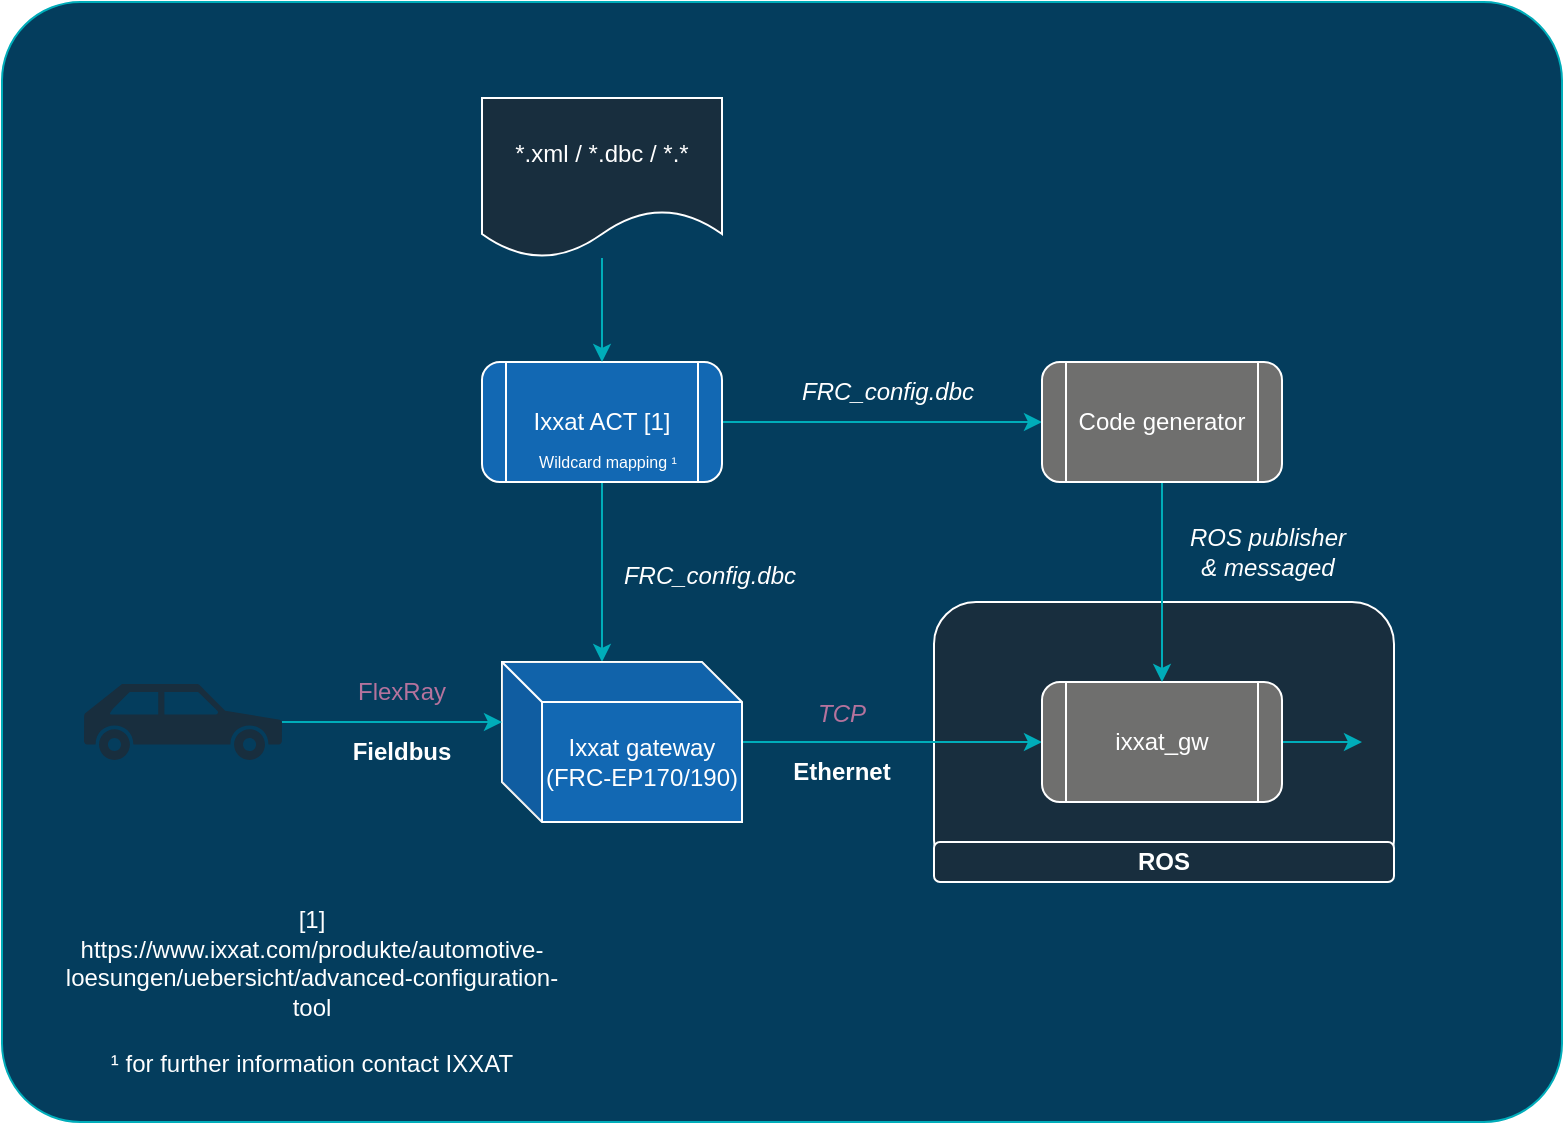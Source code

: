 <mxfile version="20.8.5" type="device"><diagram id="9LpFhBs7e7Qx7NTz3caj" name="Seite-1"><mxGraphModel dx="1434" dy="788" grid="1" gridSize="10" guides="1" tooltips="1" connect="1" arrows="1" fold="1" page="1" pageScale="1" pageWidth="827" pageHeight="1169" math="0" shadow="0"><root><mxCell id="0"/><mxCell id="1" parent="0"/><mxCell id="T4xk3Y2Fy2iOeZr52rGl-40" value="" style="rounded=1;whiteSpace=wrap;html=1;fontColor=#FFFFFF;fillColor=#043d5d;labelBackgroundColor=none;strokeColor=#00adba;arcSize=7;" vertex="1" parent="1"><mxGeometry x="10" y="50" width="780" height="560" as="geometry"/></mxCell><mxCell id="T4xk3Y2Fy2iOeZr52rGl-19" value="" style="group;fillColor=#182E3E;labelBackgroundColor=none;fontColor=#FFFFFF;rounded=1;" vertex="1" connectable="0" parent="1"><mxGeometry x="476" y="350" width="230" height="140" as="geometry"/></mxCell><mxCell id="T4xk3Y2Fy2iOeZr52rGl-13" value="" style="rounded=1;whiteSpace=wrap;html=1;labelBackgroundColor=none;fillColor=#182E3E;strokeColor=#FFFFFF;fontColor=#FFFFFF;" vertex="1" parent="T4xk3Y2Fy2iOeZr52rGl-19"><mxGeometry width="230" height="140" as="geometry"/></mxCell><mxCell id="T4xk3Y2Fy2iOeZr52rGl-18" value="&lt;b&gt;&lt;font color=&quot;#FFFFFF&quot;&gt;ROS&lt;/font&gt;&lt;/b&gt;" style="rounded=1;whiteSpace=wrap;html=1;fillColor=#182E3E;labelBackgroundColor=none;strokeColor=#FFFFFF;fontColor=#FFFFFF;" vertex="1" parent="T4xk3Y2Fy2iOeZr52rGl-19"><mxGeometry y="120" width="230" height="20" as="geometry"/></mxCell><mxCell id="T4xk3Y2Fy2iOeZr52rGl-6" style="edgeStyle=orthogonalEdgeStyle;rounded=1;orthogonalLoop=1;jettySize=auto;html=1;entryX=0;entryY=0;entryDx=50;entryDy=0;entryPerimeter=0;labelBackgroundColor=none;strokeColor=#00adba;fontColor=default;" edge="1" parent="1" source="T4xk3Y2Fy2iOeZr52rGl-1" target="T4xk3Y2Fy2iOeZr52rGl-5"><mxGeometry relative="1" as="geometry"/></mxCell><mxCell id="T4xk3Y2Fy2iOeZr52rGl-23" style="edgeStyle=orthogonalEdgeStyle;rounded=1;orthogonalLoop=1;jettySize=auto;html=1;labelBackgroundColor=none;strokeColor=#00adba;fontColor=default;" edge="1" parent="1" source="T4xk3Y2Fy2iOeZr52rGl-1" target="T4xk3Y2Fy2iOeZr52rGl-21"><mxGeometry relative="1" as="geometry"/></mxCell><mxCell id="T4xk3Y2Fy2iOeZr52rGl-1" value="Ixxat ACT [1]" style="shape=process;whiteSpace=wrap;html=1;backgroundOutline=1;labelBackgroundColor=none;fillColor=#1268B3;strokeColor=#FFFFFF;fontColor=#FFFFFF;rounded=1;" vertex="1" parent="1"><mxGeometry x="250" y="230" width="120" height="60" as="geometry"/></mxCell><mxCell id="T4xk3Y2Fy2iOeZr52rGl-16" style="edgeStyle=orthogonalEdgeStyle;rounded=1;orthogonalLoop=1;jettySize=auto;html=1;labelBackgroundColor=none;strokeColor=#00adba;fontColor=default;" edge="1" parent="1" source="T4xk3Y2Fy2iOeZr52rGl-5" target="T4xk3Y2Fy2iOeZr52rGl-14"><mxGeometry relative="1" as="geometry"/></mxCell><mxCell id="T4xk3Y2Fy2iOeZr52rGl-5" value="Ixxat gateway&lt;br&gt;(FRC-EP170/190)" style="shape=cube;whiteSpace=wrap;html=1;boundedLbl=1;backgroundOutline=1;darkOpacity=0.05;darkOpacity2=0.1;labelBackgroundColor=none;fillColor=#1268B3;strokeColor=#FFFFFF;fontColor=#FFFFFF;rounded=1;" vertex="1" parent="1"><mxGeometry x="260" y="380" width="120" height="80" as="geometry"/></mxCell><mxCell id="T4xk3Y2Fy2iOeZr52rGl-10" value="&lt;b&gt;Fieldbus&lt;/b&gt;" style="text;html=1;strokeColor=none;fillColor=none;align=center;verticalAlign=middle;whiteSpace=wrap;rounded=1;labelBackgroundColor=none;fontColor=#FFFFFF;" vertex="1" parent="1"><mxGeometry x="180" y="410" width="60" height="30" as="geometry"/></mxCell><mxCell id="T4xk3Y2Fy2iOeZr52rGl-36" style="edgeStyle=orthogonalEdgeStyle;rounded=1;orthogonalLoop=1;jettySize=auto;html=1;exitX=1;exitY=0.5;exitDx=0;exitDy=0;fontColor=default;labelBackgroundColor=none;strokeColor=#00adba;" edge="1" parent="1" source="T4xk3Y2Fy2iOeZr52rGl-14"><mxGeometry relative="1" as="geometry"><mxPoint x="690" y="420" as="targetPoint"/></mxGeometry></mxCell><mxCell id="T4xk3Y2Fy2iOeZr52rGl-14" value="ixxat_gw" style="shape=process;whiteSpace=wrap;html=1;backgroundOutline=1;labelBackgroundColor=none;fillColor=#6F6F6E;strokeColor=#FFFFFF;fontColor=#FFFFFF;rounded=1;" vertex="1" parent="1"><mxGeometry x="530" y="390" width="120" height="60" as="geometry"/></mxCell><mxCell id="T4xk3Y2Fy2iOeZr52rGl-20" value="&lt;b&gt;Ethernet&lt;/b&gt;" style="text;html=1;strokeColor=none;fillColor=none;align=center;verticalAlign=middle;whiteSpace=wrap;rounded=1;labelBackgroundColor=none;fontColor=#FFFFFF;" vertex="1" parent="1"><mxGeometry x="400" y="420" width="60" height="30" as="geometry"/></mxCell><mxCell id="T4xk3Y2Fy2iOeZr52rGl-24" style="edgeStyle=orthogonalEdgeStyle;rounded=1;orthogonalLoop=1;jettySize=auto;html=1;labelBackgroundColor=none;strokeColor=#00adba;fontColor=default;" edge="1" parent="1" source="T4xk3Y2Fy2iOeZr52rGl-21" target="T4xk3Y2Fy2iOeZr52rGl-14"><mxGeometry relative="1" as="geometry"/></mxCell><mxCell id="T4xk3Y2Fy2iOeZr52rGl-21" value="Code generator" style="shape=process;whiteSpace=wrap;html=1;backgroundOutline=1;labelBackgroundColor=none;fillColor=#6F6F6E;strokeColor=#FFFFFF;fontColor=#FFFFFF;rounded=1;" vertex="1" parent="1"><mxGeometry x="530" y="230" width="120" height="60" as="geometry"/></mxCell><mxCell id="T4xk3Y2Fy2iOeZr52rGl-27" style="edgeStyle=orthogonalEdgeStyle;rounded=1;orthogonalLoop=1;jettySize=auto;html=1;labelBackgroundColor=none;strokeColor=#00adba;fontColor=default;" edge="1" parent="1" source="T4xk3Y2Fy2iOeZr52rGl-25" target="T4xk3Y2Fy2iOeZr52rGl-1"><mxGeometry relative="1" as="geometry"/></mxCell><mxCell id="T4xk3Y2Fy2iOeZr52rGl-25" value="*.xml / *.dbc / *.*" style="shape=document;whiteSpace=wrap;html=1;boundedLbl=1;labelBackgroundColor=none;fillColor=#182E3E;strokeColor=#FFFFFF;fontColor=#FFFFFF;rounded=1;" vertex="1" parent="1"><mxGeometry x="250" y="98" width="120" height="80" as="geometry"/></mxCell><mxCell id="T4xk3Y2Fy2iOeZr52rGl-26" value="&lt;font color=&quot;#B5739D&quot;&gt;FlexRay&lt;/font&gt;" style="text;html=1;strokeColor=none;fillColor=none;align=center;verticalAlign=middle;whiteSpace=wrap;rounded=1;labelBackgroundColor=none;fontColor=#FFFFFF;" vertex="1" parent="1"><mxGeometry x="180" y="380" width="60" height="30" as="geometry"/></mxCell><mxCell id="T4xk3Y2Fy2iOeZr52rGl-30" style="edgeStyle=orthogonalEdgeStyle;rounded=1;orthogonalLoop=1;jettySize=auto;html=1;entryX=0;entryY=0;entryDx=0;entryDy=30;entryPerimeter=0;labelBackgroundColor=none;strokeColor=#00adba;fontColor=default;" edge="1" parent="1" source="T4xk3Y2Fy2iOeZr52rGl-29" target="T4xk3Y2Fy2iOeZr52rGl-5"><mxGeometry relative="1" as="geometry"/></mxCell><mxCell id="T4xk3Y2Fy2iOeZr52rGl-29" value="" style="shape=mxgraph.signs.transportation.car_3;html=1;pointerEvents=1;fillColor=#182E3E;strokeColor=none;verticalLabelPosition=bottom;verticalAlign=top;align=center;flipH=1;labelBackgroundColor=none;fontColor=#FFFFFF;rounded=1;" vertex="1" parent="1"><mxGeometry x="51" y="391" width="99" height="38" as="geometry"/></mxCell><mxCell id="T4xk3Y2Fy2iOeZr52rGl-31" value="&lt;font style=&quot;font-size: 8px;&quot;&gt;Wildcard mapping ¹&lt;/font&gt;" style="text;html=1;strokeColor=none;fillColor=none;align=center;verticalAlign=middle;whiteSpace=wrap;rounded=1;labelBackgroundColor=none;fontColor=#FFFFFF;" vertex="1" parent="1"><mxGeometry x="255" y="264" width="116" height="30" as="geometry"/></mxCell><mxCell id="T4xk3Y2Fy2iOeZr52rGl-32" value="&lt;div&gt;[1] https://www.ixxat.com/produkte/automotive-loesungen/uebersicht/advanced-configuration-tool&lt;br&gt;&lt;/div&gt;&lt;div&gt;&lt;br&gt;&lt;/div&gt;&lt;div&gt;¹ for further information contact IXXAT&lt;/div&gt;" style="text;html=1;strokeColor=none;fillColor=none;align=center;verticalAlign=middle;whiteSpace=wrap;rounded=1;labelBackgroundColor=none;fontColor=#FFFFFF;" vertex="1" parent="1"><mxGeometry x="40" y="500" width="250" height="90" as="geometry"/></mxCell><mxCell id="T4xk3Y2Fy2iOeZr52rGl-33" value="&lt;i&gt;FRC_config.dbc&lt;/i&gt;" style="text;html=1;strokeColor=none;fillColor=none;align=center;verticalAlign=middle;whiteSpace=wrap;rounded=1;labelBackgroundColor=none;fontColor=#FFFFFF;horizontal=1;" vertex="1" parent="1"><mxGeometry x="314" y="327" width="100" height="20" as="geometry"/></mxCell><mxCell id="T4xk3Y2Fy2iOeZr52rGl-34" value="&lt;i&gt;FRC_config.dbc&lt;/i&gt;" style="text;html=1;strokeColor=none;fillColor=none;align=center;verticalAlign=middle;whiteSpace=wrap;rounded=1;labelBackgroundColor=none;fontColor=#FFFFFF;" vertex="1" parent="1"><mxGeometry x="410" y="230" width="86" height="30" as="geometry"/></mxCell><mxCell id="T4xk3Y2Fy2iOeZr52rGl-37" value="&lt;i&gt;ROS publisher &amp;amp; messaged&lt;/i&gt;" style="text;html=1;strokeColor=none;fillColor=none;align=center;verticalAlign=middle;whiteSpace=wrap;rounded=1;labelBackgroundColor=none;fontColor=#FFFFFF;" vertex="1" parent="1"><mxGeometry x="600" y="310" width="86" height="30" as="geometry"/></mxCell><mxCell id="T4xk3Y2Fy2iOeZr52rGl-39" value="&lt;font color=&quot;#B5739D&quot;&gt;&lt;i&gt;TCP&lt;/i&gt;&lt;/font&gt;" style="text;html=1;strokeColor=none;fillColor=none;align=center;verticalAlign=middle;whiteSpace=wrap;rounded=1;fontColor=#FFFFFF;labelBackgroundColor=none;" vertex="1" parent="1"><mxGeometry x="400" y="391" width="60" height="30" as="geometry"/></mxCell></root></mxGraphModel></diagram></mxfile>